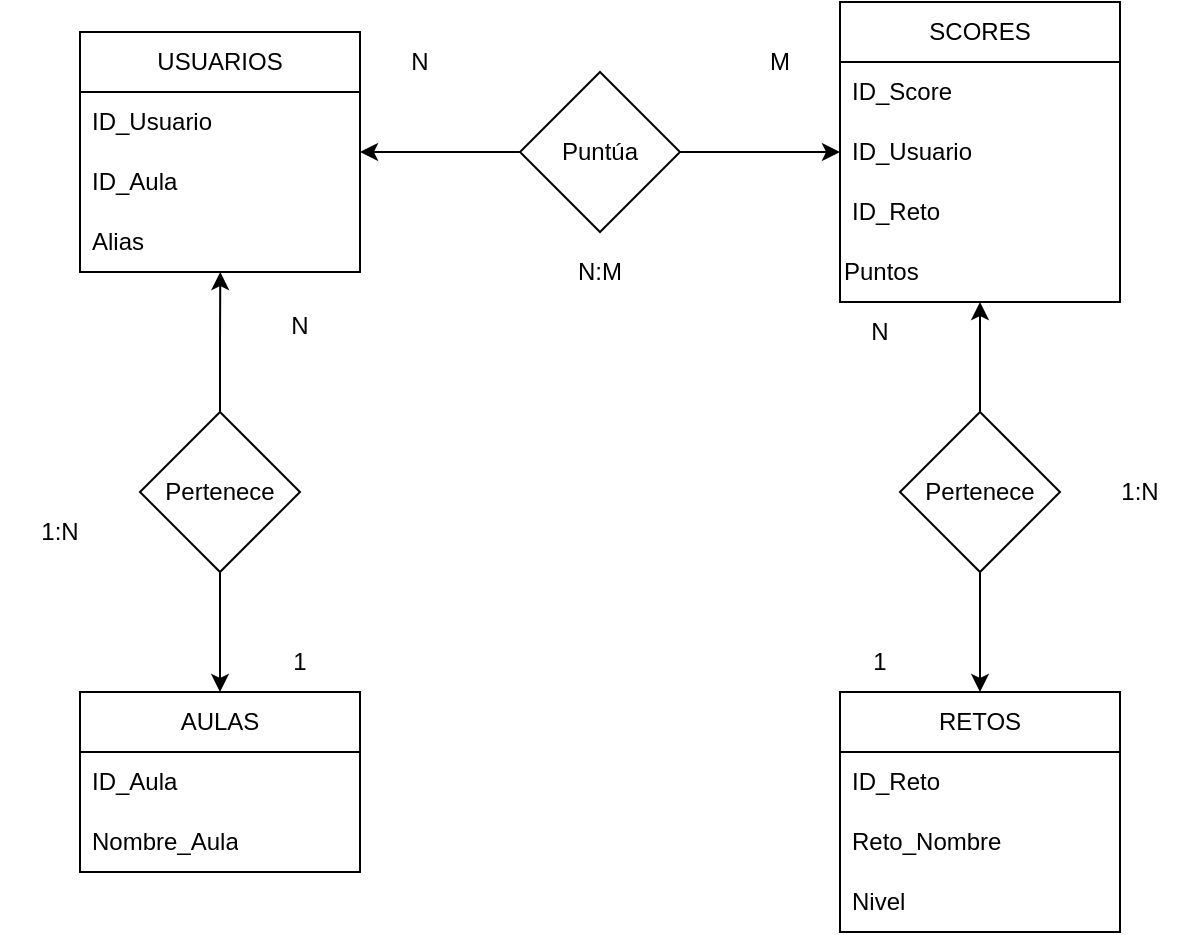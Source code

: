 <mxfile version="24.2.8" type="github">
  <diagram name="Page-1" id="vvsJSuL9QwDU_uac5T4U">
    <mxGraphModel dx="1017" dy="521" grid="1" gridSize="10" guides="1" tooltips="1" connect="1" arrows="1" fold="1" page="1" pageScale="1" pageWidth="850" pageHeight="1100" math="0" shadow="0">
      <root>
        <mxCell id="0" />
        <mxCell id="1" parent="0" />
        <mxCell id="RnJBzeVkxuXc3ICYgSEL-2" value="SCORES" style="swimlane;fontStyle=0;childLayout=stackLayout;horizontal=1;startSize=30;horizontalStack=0;resizeParent=1;resizeParentMax=0;resizeLast=0;collapsible=1;marginBottom=0;whiteSpace=wrap;html=1;" vertex="1" parent="1">
          <mxGeometry x="520" y="25" width="140" height="150" as="geometry" />
        </mxCell>
        <mxCell id="RnJBzeVkxuXc3ICYgSEL-3" value="ID_Score" style="text;strokeColor=none;fillColor=none;align=left;verticalAlign=middle;spacingLeft=4;spacingRight=4;overflow=hidden;points=[[0,0.5],[1,0.5]];portConstraint=eastwest;rotatable=0;whiteSpace=wrap;html=1;" vertex="1" parent="RnJBzeVkxuXc3ICYgSEL-2">
          <mxGeometry y="30" width="140" height="30" as="geometry" />
        </mxCell>
        <mxCell id="RnJBzeVkxuXc3ICYgSEL-4" value="ID_Usuario" style="text;strokeColor=none;fillColor=none;align=left;verticalAlign=middle;spacingLeft=4;spacingRight=4;overflow=hidden;points=[[0,0.5],[1,0.5]];portConstraint=eastwest;rotatable=0;whiteSpace=wrap;html=1;" vertex="1" parent="RnJBzeVkxuXc3ICYgSEL-2">
          <mxGeometry y="60" width="140" height="30" as="geometry" />
        </mxCell>
        <mxCell id="RnJBzeVkxuXc3ICYgSEL-5" value="ID_Reto" style="text;strokeColor=none;fillColor=none;align=left;verticalAlign=middle;spacingLeft=4;spacingRight=4;overflow=hidden;points=[[0,0.5],[1,0.5]];portConstraint=eastwest;rotatable=0;whiteSpace=wrap;html=1;" vertex="1" parent="RnJBzeVkxuXc3ICYgSEL-2">
          <mxGeometry y="90" width="140" height="30" as="geometry" />
        </mxCell>
        <mxCell id="RnJBzeVkxuXc3ICYgSEL-7" value="Puntos" style="text;html=1;align=left;verticalAlign=middle;whiteSpace=wrap;rounded=0;" vertex="1" parent="RnJBzeVkxuXc3ICYgSEL-2">
          <mxGeometry y="120" width="140" height="30" as="geometry" />
        </mxCell>
        <mxCell id="RnJBzeVkxuXc3ICYgSEL-8" value="USUARIOS" style="swimlane;fontStyle=0;childLayout=stackLayout;horizontal=1;startSize=30;horizontalStack=0;resizeParent=1;resizeParentMax=0;resizeLast=0;collapsible=1;marginBottom=0;whiteSpace=wrap;html=1;" vertex="1" parent="1">
          <mxGeometry x="140" y="40" width="140" height="120" as="geometry" />
        </mxCell>
        <mxCell id="RnJBzeVkxuXc3ICYgSEL-9" value="ID_Usuario" style="text;strokeColor=none;fillColor=none;align=left;verticalAlign=middle;spacingLeft=4;spacingRight=4;overflow=hidden;points=[[0,0.5],[1,0.5]];portConstraint=eastwest;rotatable=0;whiteSpace=wrap;html=1;" vertex="1" parent="RnJBzeVkxuXc3ICYgSEL-8">
          <mxGeometry y="30" width="140" height="30" as="geometry" />
        </mxCell>
        <mxCell id="RnJBzeVkxuXc3ICYgSEL-10" value="ID_Aula" style="text;strokeColor=none;fillColor=none;align=left;verticalAlign=middle;spacingLeft=4;spacingRight=4;overflow=hidden;points=[[0,0.5],[1,0.5]];portConstraint=eastwest;rotatable=0;whiteSpace=wrap;html=1;" vertex="1" parent="RnJBzeVkxuXc3ICYgSEL-8">
          <mxGeometry y="60" width="140" height="30" as="geometry" />
        </mxCell>
        <mxCell id="RnJBzeVkxuXc3ICYgSEL-11" value="Alias" style="text;strokeColor=none;fillColor=none;align=left;verticalAlign=middle;spacingLeft=4;spacingRight=4;overflow=hidden;points=[[0,0.5],[1,0.5]];portConstraint=eastwest;rotatable=0;whiteSpace=wrap;html=1;" vertex="1" parent="RnJBzeVkxuXc3ICYgSEL-8">
          <mxGeometry y="90" width="140" height="30" as="geometry" />
        </mxCell>
        <mxCell id="RnJBzeVkxuXc3ICYgSEL-27" style="edgeStyle=orthogonalEdgeStyle;rounded=0;orthogonalLoop=1;jettySize=auto;html=1;exitX=0;exitY=0.5;exitDx=0;exitDy=0;entryX=1;entryY=0.5;entryDx=0;entryDy=0;" edge="1" parent="1" source="RnJBzeVkxuXc3ICYgSEL-12" target="RnJBzeVkxuXc3ICYgSEL-8">
          <mxGeometry relative="1" as="geometry" />
        </mxCell>
        <mxCell id="RnJBzeVkxuXc3ICYgSEL-30" style="edgeStyle=orthogonalEdgeStyle;rounded=0;orthogonalLoop=1;jettySize=auto;html=1;exitX=1;exitY=0.5;exitDx=0;exitDy=0;" edge="1" parent="1" source="RnJBzeVkxuXc3ICYgSEL-12" target="RnJBzeVkxuXc3ICYgSEL-4">
          <mxGeometry relative="1" as="geometry" />
        </mxCell>
        <mxCell id="RnJBzeVkxuXc3ICYgSEL-12" value="Puntúa" style="rhombus;whiteSpace=wrap;html=1;" vertex="1" parent="1">
          <mxGeometry x="360" y="60" width="80" height="80" as="geometry" />
        </mxCell>
        <mxCell id="RnJBzeVkxuXc3ICYgSEL-13" value="AULAS" style="swimlane;fontStyle=0;childLayout=stackLayout;horizontal=1;startSize=30;horizontalStack=0;resizeParent=1;resizeParentMax=0;resizeLast=0;collapsible=1;marginBottom=0;whiteSpace=wrap;html=1;" vertex="1" parent="1">
          <mxGeometry x="140" y="370" width="140" height="90" as="geometry" />
        </mxCell>
        <mxCell id="RnJBzeVkxuXc3ICYgSEL-14" value="ID_Aula" style="text;strokeColor=none;fillColor=none;align=left;verticalAlign=middle;spacingLeft=4;spacingRight=4;overflow=hidden;points=[[0,0.5],[1,0.5]];portConstraint=eastwest;rotatable=0;whiteSpace=wrap;html=1;" vertex="1" parent="RnJBzeVkxuXc3ICYgSEL-13">
          <mxGeometry y="30" width="140" height="30" as="geometry" />
        </mxCell>
        <mxCell id="RnJBzeVkxuXc3ICYgSEL-15" value="Nombre_Aula" style="text;strokeColor=none;fillColor=none;align=left;verticalAlign=middle;spacingLeft=4;spacingRight=4;overflow=hidden;points=[[0,0.5],[1,0.5]];portConstraint=eastwest;rotatable=0;whiteSpace=wrap;html=1;" vertex="1" parent="RnJBzeVkxuXc3ICYgSEL-13">
          <mxGeometry y="60" width="140" height="30" as="geometry" />
        </mxCell>
        <mxCell id="RnJBzeVkxuXc3ICYgSEL-46" style="edgeStyle=orthogonalEdgeStyle;rounded=0;orthogonalLoop=1;jettySize=auto;html=1;entryX=0.5;entryY=0;entryDx=0;entryDy=0;" edge="1" parent="1" source="RnJBzeVkxuXc3ICYgSEL-17" target="RnJBzeVkxuXc3ICYgSEL-13">
          <mxGeometry relative="1" as="geometry" />
        </mxCell>
        <mxCell id="RnJBzeVkxuXc3ICYgSEL-17" value="Pertenece" style="rhombus;whiteSpace=wrap;html=1;" vertex="1" parent="1">
          <mxGeometry x="170" y="230" width="80" height="80" as="geometry" />
        </mxCell>
        <mxCell id="RnJBzeVkxuXc3ICYgSEL-18" value="RETOS" style="swimlane;fontStyle=0;childLayout=stackLayout;horizontal=1;startSize=30;horizontalStack=0;resizeParent=1;resizeParentMax=0;resizeLast=0;collapsible=1;marginBottom=0;whiteSpace=wrap;html=1;" vertex="1" parent="1">
          <mxGeometry x="520" y="370" width="140" height="120" as="geometry" />
        </mxCell>
        <mxCell id="RnJBzeVkxuXc3ICYgSEL-19" value="ID_Reto" style="text;strokeColor=none;fillColor=none;align=left;verticalAlign=middle;spacingLeft=4;spacingRight=4;overflow=hidden;points=[[0,0.5],[1,0.5]];portConstraint=eastwest;rotatable=0;whiteSpace=wrap;html=1;" vertex="1" parent="RnJBzeVkxuXc3ICYgSEL-18">
          <mxGeometry y="30" width="140" height="30" as="geometry" />
        </mxCell>
        <mxCell id="RnJBzeVkxuXc3ICYgSEL-20" value="Reto_Nombre" style="text;strokeColor=none;fillColor=none;align=left;verticalAlign=middle;spacingLeft=4;spacingRight=4;overflow=hidden;points=[[0,0.5],[1,0.5]];portConstraint=eastwest;rotatable=0;whiteSpace=wrap;html=1;" vertex="1" parent="RnJBzeVkxuXc3ICYgSEL-18">
          <mxGeometry y="60" width="140" height="30" as="geometry" />
        </mxCell>
        <mxCell id="RnJBzeVkxuXc3ICYgSEL-21" value="Nivel" style="text;strokeColor=none;fillColor=none;align=left;verticalAlign=middle;spacingLeft=4;spacingRight=4;overflow=hidden;points=[[0,0.5],[1,0.5]];portConstraint=eastwest;rotatable=0;whiteSpace=wrap;html=1;" vertex="1" parent="RnJBzeVkxuXc3ICYgSEL-18">
          <mxGeometry y="90" width="140" height="30" as="geometry" />
        </mxCell>
        <mxCell id="RnJBzeVkxuXc3ICYgSEL-31" style="edgeStyle=orthogonalEdgeStyle;rounded=0;orthogonalLoop=1;jettySize=auto;html=1;exitX=0.5;exitY=0;exitDx=0;exitDy=0;entryX=0.5;entryY=1;entryDx=0;entryDy=0;" edge="1" parent="1" source="RnJBzeVkxuXc3ICYgSEL-22" target="RnJBzeVkxuXc3ICYgSEL-7">
          <mxGeometry relative="1" as="geometry" />
        </mxCell>
        <mxCell id="RnJBzeVkxuXc3ICYgSEL-32" style="edgeStyle=orthogonalEdgeStyle;rounded=0;orthogonalLoop=1;jettySize=auto;html=1;exitX=0.5;exitY=1;exitDx=0;exitDy=0;entryX=0.5;entryY=0;entryDx=0;entryDy=0;" edge="1" parent="1" source="RnJBzeVkxuXc3ICYgSEL-22" target="RnJBzeVkxuXc3ICYgSEL-18">
          <mxGeometry relative="1" as="geometry" />
        </mxCell>
        <mxCell id="RnJBzeVkxuXc3ICYgSEL-22" value="Pertenece" style="rhombus;whiteSpace=wrap;html=1;" vertex="1" parent="1">
          <mxGeometry x="550" y="230" width="80" height="80" as="geometry" />
        </mxCell>
        <mxCell id="RnJBzeVkxuXc3ICYgSEL-33" value="N" style="text;html=1;align=center;verticalAlign=middle;whiteSpace=wrap;rounded=0;" vertex="1" parent="1">
          <mxGeometry x="220" y="172" width="60" height="30" as="geometry" />
        </mxCell>
        <mxCell id="RnJBzeVkxuXc3ICYgSEL-34" value="1" style="text;html=1;align=center;verticalAlign=middle;whiteSpace=wrap;rounded=0;" vertex="1" parent="1">
          <mxGeometry x="220" y="340" width="60" height="30" as="geometry" />
        </mxCell>
        <mxCell id="RnJBzeVkxuXc3ICYgSEL-35" value="N" style="text;html=1;align=center;verticalAlign=middle;whiteSpace=wrap;rounded=0;" vertex="1" parent="1">
          <mxGeometry x="280" y="40" width="60" height="30" as="geometry" />
        </mxCell>
        <mxCell id="RnJBzeVkxuXc3ICYgSEL-36" value="M" style="text;html=1;align=center;verticalAlign=middle;whiteSpace=wrap;rounded=0;" vertex="1" parent="1">
          <mxGeometry x="460" y="40" width="60" height="30" as="geometry" />
        </mxCell>
        <mxCell id="RnJBzeVkxuXc3ICYgSEL-37" value="N" style="text;html=1;align=center;verticalAlign=middle;whiteSpace=wrap;rounded=0;" vertex="1" parent="1">
          <mxGeometry x="510" y="175" width="60" height="30" as="geometry" />
        </mxCell>
        <mxCell id="RnJBzeVkxuXc3ICYgSEL-38" value="1" style="text;html=1;align=center;verticalAlign=middle;whiteSpace=wrap;rounded=0;" vertex="1" parent="1">
          <mxGeometry x="510" y="340" width="60" height="30" as="geometry" />
        </mxCell>
        <mxCell id="RnJBzeVkxuXc3ICYgSEL-39" value="1:N" style="text;html=1;align=center;verticalAlign=middle;whiteSpace=wrap;rounded=0;" vertex="1" parent="1">
          <mxGeometry x="100" y="275" width="60" height="30" as="geometry" />
        </mxCell>
        <mxCell id="RnJBzeVkxuXc3ICYgSEL-40" value="N:M" style="text;html=1;align=center;verticalAlign=middle;whiteSpace=wrap;rounded=0;" vertex="1" parent="1">
          <mxGeometry x="370" y="145" width="60" height="30" as="geometry" />
        </mxCell>
        <mxCell id="RnJBzeVkxuXc3ICYgSEL-41" value="1:N" style="text;html=1;align=center;verticalAlign=middle;whiteSpace=wrap;rounded=0;" vertex="1" parent="1">
          <mxGeometry x="640" y="255" width="60" height="30" as="geometry" />
        </mxCell>
        <mxCell id="RnJBzeVkxuXc3ICYgSEL-48" style="edgeStyle=orthogonalEdgeStyle;rounded=0;orthogonalLoop=1;jettySize=auto;html=1;exitX=0.5;exitY=0;exitDx=0;exitDy=0;entryX=0.501;entryY=1;entryDx=0;entryDy=0;entryPerimeter=0;" edge="1" parent="1" source="RnJBzeVkxuXc3ICYgSEL-17" target="RnJBzeVkxuXc3ICYgSEL-11">
          <mxGeometry relative="1" as="geometry" />
        </mxCell>
      </root>
    </mxGraphModel>
  </diagram>
</mxfile>
